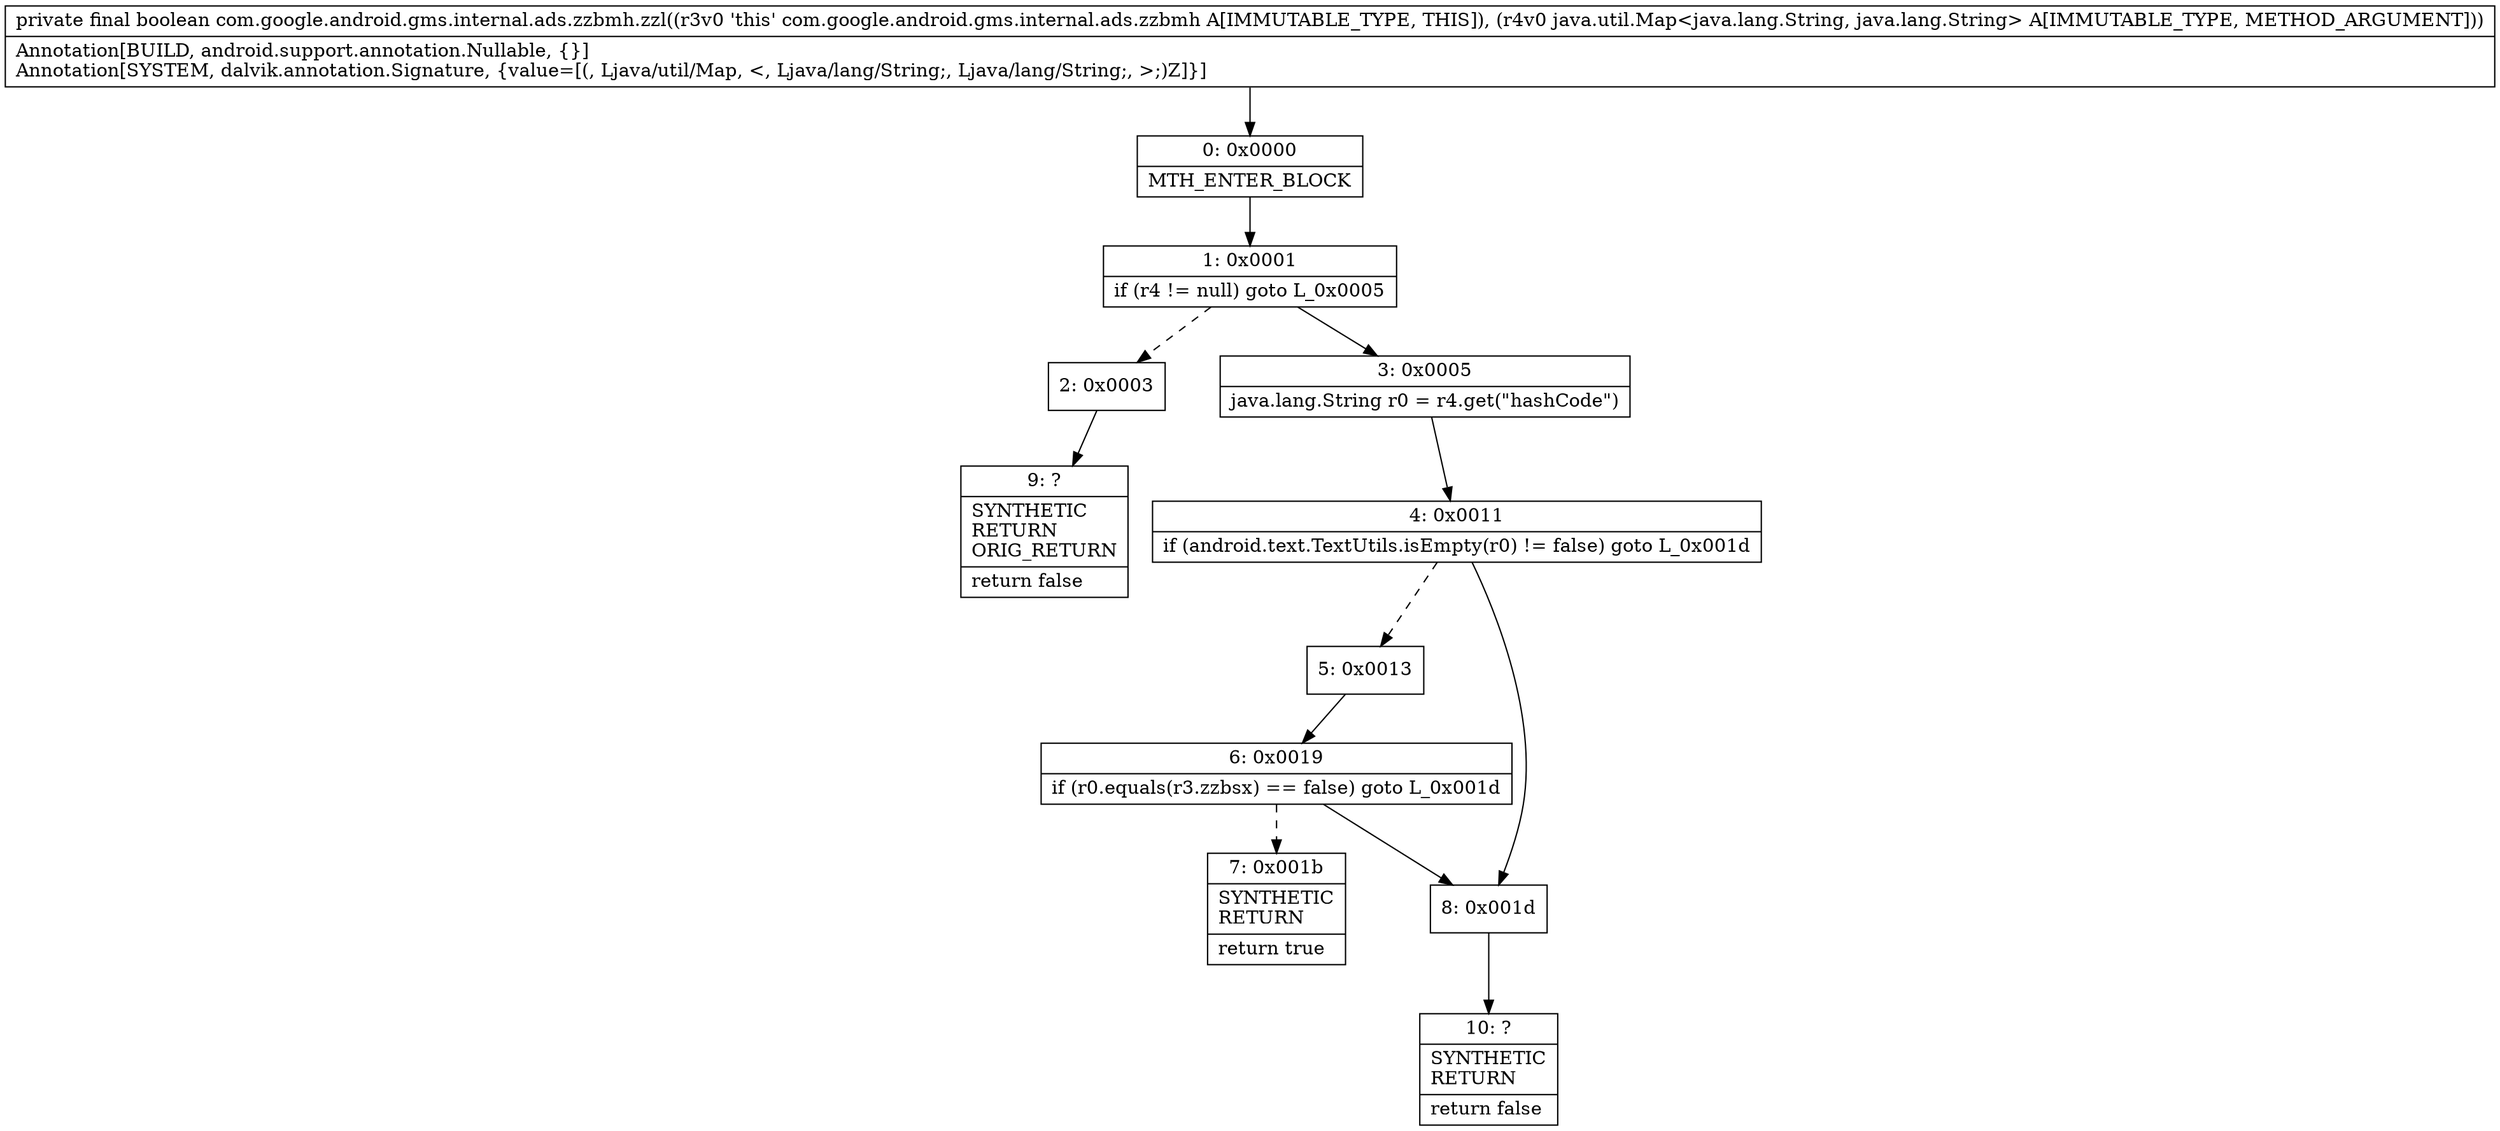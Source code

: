 digraph "CFG forcom.google.android.gms.internal.ads.zzbmh.zzl(Ljava\/util\/Map;)Z" {
Node_0 [shape=record,label="{0\:\ 0x0000|MTH_ENTER_BLOCK\l}"];
Node_1 [shape=record,label="{1\:\ 0x0001|if (r4 != null) goto L_0x0005\l}"];
Node_2 [shape=record,label="{2\:\ 0x0003}"];
Node_3 [shape=record,label="{3\:\ 0x0005|java.lang.String r0 = r4.get(\"hashCode\")\l}"];
Node_4 [shape=record,label="{4\:\ 0x0011|if (android.text.TextUtils.isEmpty(r0) != false) goto L_0x001d\l}"];
Node_5 [shape=record,label="{5\:\ 0x0013}"];
Node_6 [shape=record,label="{6\:\ 0x0019|if (r0.equals(r3.zzbsx) == false) goto L_0x001d\l}"];
Node_7 [shape=record,label="{7\:\ 0x001b|SYNTHETIC\lRETURN\l|return true\l}"];
Node_8 [shape=record,label="{8\:\ 0x001d}"];
Node_9 [shape=record,label="{9\:\ ?|SYNTHETIC\lRETURN\lORIG_RETURN\l|return false\l}"];
Node_10 [shape=record,label="{10\:\ ?|SYNTHETIC\lRETURN\l|return false\l}"];
MethodNode[shape=record,label="{private final boolean com.google.android.gms.internal.ads.zzbmh.zzl((r3v0 'this' com.google.android.gms.internal.ads.zzbmh A[IMMUTABLE_TYPE, THIS]), (r4v0 java.util.Map\<java.lang.String, java.lang.String\> A[IMMUTABLE_TYPE, METHOD_ARGUMENT]))  | Annotation[BUILD, android.support.annotation.Nullable, \{\}]\lAnnotation[SYSTEM, dalvik.annotation.Signature, \{value=[(, Ljava\/util\/Map, \<, Ljava\/lang\/String;, Ljava\/lang\/String;, \>;)Z]\}]\l}"];
MethodNode -> Node_0;
Node_0 -> Node_1;
Node_1 -> Node_2[style=dashed];
Node_1 -> Node_3;
Node_2 -> Node_9;
Node_3 -> Node_4;
Node_4 -> Node_5[style=dashed];
Node_4 -> Node_8;
Node_5 -> Node_6;
Node_6 -> Node_7[style=dashed];
Node_6 -> Node_8;
Node_8 -> Node_10;
}


